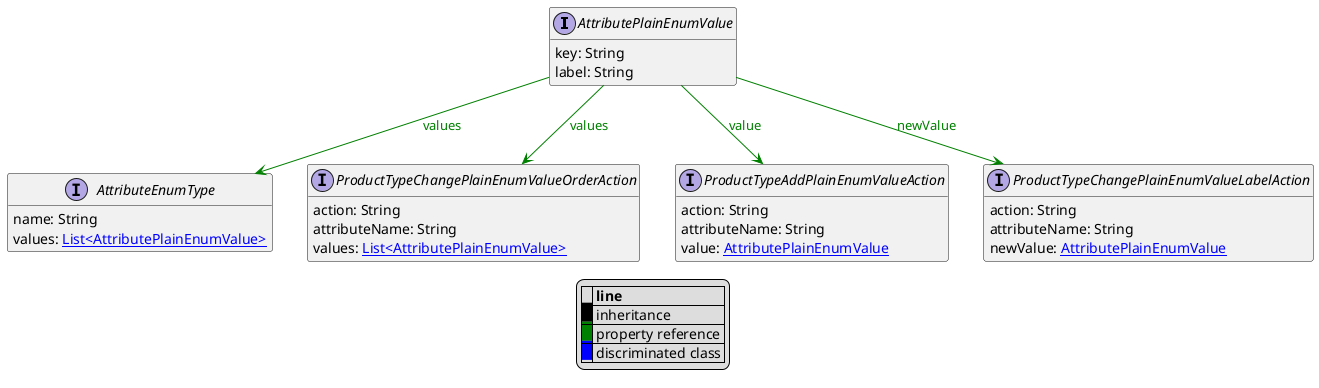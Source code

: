 @startuml

hide empty fields
hide empty methods
legend
|= |= line |
|<back:black>   </back>| inheritance |
|<back:green>   </back>| property reference |
|<back:blue>   </back>| discriminated class |
endlegend
interface AttributePlainEnumValue [[AttributePlainEnumValue.svg]]  {
    key: String
    label: String
}



interface AttributeEnumType [[AttributeEnumType.svg]]  {
    name: String
    values: [[AttributePlainEnumValue.svg List<AttributePlainEnumValue>]]
}
interface ProductTypeChangePlainEnumValueOrderAction [[ProductTypeChangePlainEnumValueOrderAction.svg]]  {
    action: String
    attributeName: String
    values: [[AttributePlainEnumValue.svg List<AttributePlainEnumValue>]]
}
interface ProductTypeAddPlainEnumValueAction [[ProductTypeAddPlainEnumValueAction.svg]]  {
    action: String
    attributeName: String
    value: [[AttributePlainEnumValue.svg AttributePlainEnumValue]]
}
interface ProductTypeChangePlainEnumValueLabelAction [[ProductTypeChangePlainEnumValueLabelAction.svg]]  {
    action: String
    attributeName: String
    newValue: [[AttributePlainEnumValue.svg AttributePlainEnumValue]]
}

AttributePlainEnumValue --> AttributeEnumType #green;text:green : "values"
AttributePlainEnumValue --> ProductTypeChangePlainEnumValueOrderAction #green;text:green : "values"
AttributePlainEnumValue --> ProductTypeAddPlainEnumValueAction #green;text:green : "value"
AttributePlainEnumValue --> ProductTypeChangePlainEnumValueLabelAction #green;text:green : "newValue"
@enduml
